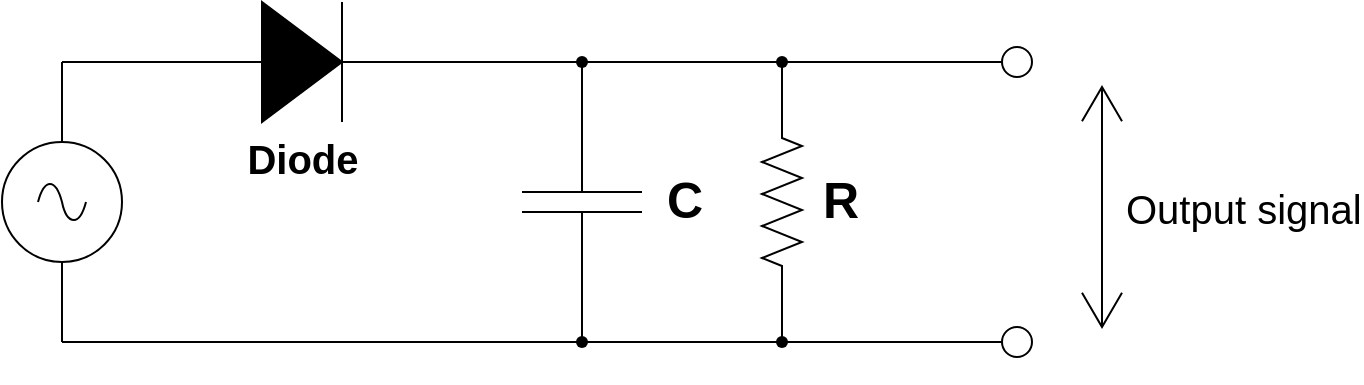 <mxfile version="16.5.3" type="github">
  <diagram name="Page-1" id="7e0a89b8-554c-2b80-1dc8-d5c74ca68de4">
    <mxGraphModel dx="982" dy="548" grid="1" gridSize="10" guides="1" tooltips="1" connect="1" arrows="1" fold="1" page="1" pageScale="1" pageWidth="1100" pageHeight="850" background="none" math="0" shadow="0">
      <root>
        <mxCell id="0" />
        <mxCell id="1" parent="0" />
        <mxCell id="w6JTAtwwS18DehPaM6cM-1" value="&lt;b style=&quot;font-size: 25px;&quot;&gt;R&lt;/b&gt;" style="pointerEvents=1;verticalLabelPosition=bottom;shadow=0;dashed=0;align=center;html=1;verticalAlign=top;shape=mxgraph.electrical.resistors.resistor_2;rotation=90;horizontal=0;fontSize=25;spacing=4;spacingTop=25;spacingLeft=18;" vertex="1" parent="1">
          <mxGeometry x="470" y="400" width="100" height="20" as="geometry" />
        </mxCell>
        <mxCell id="w6JTAtwwS18DehPaM6cM-2" value="&lt;div style=&quot;font-size: 25px;&quot;&gt;&lt;b style=&quot;font-size: 25px;&quot;&gt;C&lt;/b&gt;&lt;/div&gt;" style="pointerEvents=1;verticalLabelPosition=bottom;shadow=0;dashed=0;align=center;html=1;verticalAlign=top;shape=mxgraph.electrical.capacitors.capacitor_1;rotation=90;horizontal=0;fontSize=25;spacing=4;spacingLeft=-18;spacingBottom=0;spacingTop=25;" vertex="1" parent="1">
          <mxGeometry x="370" y="380" width="100" height="60" as="geometry" />
        </mxCell>
        <mxCell id="w6JTAtwwS18DehPaM6cM-3" value="&lt;font style=&quot;font-size: 20px&quot;&gt;&lt;b&gt;Diode&lt;/b&gt;&lt;/font&gt;" style="pointerEvents=1;fillColor=strokeColor;verticalLabelPosition=bottom;shadow=0;dashed=0;align=center;html=1;verticalAlign=top;shape=mxgraph.electrical.diodes.diode;" vertex="1" parent="1">
          <mxGeometry x="230" y="310" width="100" height="60" as="geometry" />
        </mxCell>
        <mxCell id="w6JTAtwwS18DehPaM6cM-4" value="" style="pointerEvents=1;verticalLabelPosition=bottom;shadow=0;dashed=0;align=center;html=1;verticalAlign=top;shape=mxgraph.electrical.signal_sources.source;aspect=fixed;points=[[0.5,0,0],[1,0.5,0],[0.5,1,0],[0,0.5,0]];elSignalType=ac;" vertex="1" parent="1">
          <mxGeometry x="130" y="380" width="60" height="60" as="geometry" />
        </mxCell>
        <mxCell id="w6JTAtwwS18DehPaM6cM-5" value="" style="endArrow=none;html=1;rounded=0;exitX=0.5;exitY=0;exitDx=0;exitDy=0;exitPerimeter=0;" edge="1" parent="1" source="w6JTAtwwS18DehPaM6cM-4">
          <mxGeometry width="50" height="50" relative="1" as="geometry">
            <mxPoint x="520" y="610" as="sourcePoint" />
            <mxPoint x="160" y="340" as="targetPoint" />
          </mxGeometry>
        </mxCell>
        <mxCell id="w6JTAtwwS18DehPaM6cM-6" value="" style="endArrow=none;html=1;rounded=0;" edge="1" parent="1">
          <mxGeometry width="50" height="50" relative="1" as="geometry">
            <mxPoint x="280" y="340" as="sourcePoint" />
            <mxPoint x="160" y="340" as="targetPoint" />
          </mxGeometry>
        </mxCell>
        <mxCell id="w6JTAtwwS18DehPaM6cM-7" value="" style="endArrow=none;html=1;rounded=0;entryX=1;entryY=0.5;entryDx=0;entryDy=0;entryPerimeter=0;exitX=0;exitY=0.5;exitDx=0;exitDy=0;" edge="1" parent="1" source="w6JTAtwwS18DehPaM6cM-24" target="w6JTAtwwS18DehPaM6cM-3">
          <mxGeometry width="50" height="50" relative="1" as="geometry">
            <mxPoint x="620" y="340" as="sourcePoint" />
            <mxPoint x="350" y="330" as="targetPoint" />
          </mxGeometry>
        </mxCell>
        <mxCell id="w6JTAtwwS18DehPaM6cM-8" value="" style="endArrow=none;html=1;rounded=0;entryX=0.5;entryY=1;entryDx=0;entryDy=0;entryPerimeter=0;" edge="1" parent="1" target="w6JTAtwwS18DehPaM6cM-4">
          <mxGeometry width="50" height="50" relative="1" as="geometry">
            <mxPoint x="160" y="480" as="sourcePoint" />
            <mxPoint x="159.8" y="460" as="targetPoint" />
          </mxGeometry>
        </mxCell>
        <mxCell id="w6JTAtwwS18DehPaM6cM-9" value="" style="endArrow=none;html=1;rounded=0;startArrow=none;" edge="1" parent="1" source="w6JTAtwwS18DehPaM6cM-17">
          <mxGeometry width="50" height="50" relative="1" as="geometry">
            <mxPoint x="680" y="480" as="sourcePoint" />
            <mxPoint x="160" y="480" as="targetPoint" />
          </mxGeometry>
        </mxCell>
        <mxCell id="w6JTAtwwS18DehPaM6cM-10" value="" style="endArrow=none;html=1;rounded=0;exitX=1;exitY=0.5;exitDx=0;exitDy=0;exitPerimeter=0;" edge="1" parent="1" source="w6JTAtwwS18DehPaM6cM-2">
          <mxGeometry width="50" height="50" relative="1" as="geometry">
            <mxPoint x="330" y="390" as="sourcePoint" />
            <mxPoint x="420" y="480" as="targetPoint" />
          </mxGeometry>
        </mxCell>
        <mxCell id="w6JTAtwwS18DehPaM6cM-11" value="" style="endArrow=none;html=1;rounded=0;startArrow=none;" edge="1" parent="1" source="w6JTAtwwS18DehPaM6cM-15">
          <mxGeometry width="50" height="50" relative="1" as="geometry">
            <mxPoint x="420" y="340" as="sourcePoint" />
            <mxPoint x="420" y="360" as="targetPoint" />
          </mxGeometry>
        </mxCell>
        <mxCell id="w6JTAtwwS18DehPaM6cM-12" value="" style="endArrow=none;html=1;rounded=0;entryX=0;entryY=0.5;entryDx=0;entryDy=0;entryPerimeter=0;startArrow=none;" edge="1" parent="1" source="w6JTAtwwS18DehPaM6cM-16" target="w6JTAtwwS18DehPaM6cM-1">
          <mxGeometry width="50" height="50" relative="1" as="geometry">
            <mxPoint x="520" y="340" as="sourcePoint" />
            <mxPoint x="565" y="370" as="targetPoint" />
          </mxGeometry>
        </mxCell>
        <mxCell id="w6JTAtwwS18DehPaM6cM-13" value="" style="endArrow=none;html=1;rounded=0;" edge="1" parent="1">
          <mxGeometry width="50" height="50" relative="1" as="geometry">
            <mxPoint x="520" y="460" as="sourcePoint" />
            <mxPoint x="520" y="480" as="targetPoint" />
          </mxGeometry>
        </mxCell>
        <mxCell id="w6JTAtwwS18DehPaM6cM-14" value="" style="shape=waypoint;sketch=0;fillStyle=solid;size=6;pointerEvents=1;points=[];fillColor=none;resizable=0;rotatable=0;perimeter=centerPerimeter;snapToPoint=1;" vertex="1" parent="1">
          <mxGeometry x="400" y="460" width="40" height="40" as="geometry" />
        </mxCell>
        <mxCell id="w6JTAtwwS18DehPaM6cM-17" value="" style="shape=waypoint;sketch=0;fillStyle=solid;size=6;pointerEvents=1;points=[];fillColor=none;resizable=0;rotatable=0;perimeter=centerPerimeter;snapToPoint=1;" vertex="1" parent="1">
          <mxGeometry x="500" y="460" width="40" height="40" as="geometry" />
        </mxCell>
        <mxCell id="w6JTAtwwS18DehPaM6cM-18" value="" style="endArrow=none;html=1;rounded=0;" edge="1" parent="1" target="w6JTAtwwS18DehPaM6cM-17">
          <mxGeometry width="50" height="50" relative="1" as="geometry">
            <mxPoint x="630" y="480" as="sourcePoint" />
            <mxPoint x="110" y="480" as="targetPoint" />
          </mxGeometry>
        </mxCell>
        <mxCell id="w6JTAtwwS18DehPaM6cM-16" value="" style="shape=waypoint;sketch=0;fillStyle=solid;size=6;pointerEvents=1;points=[];fillColor=none;resizable=0;rotatable=0;perimeter=centerPerimeter;snapToPoint=1;" vertex="1" parent="1">
          <mxGeometry x="500" y="320" width="40" height="40" as="geometry" />
        </mxCell>
        <mxCell id="w6JTAtwwS18DehPaM6cM-19" value="" style="endArrow=none;html=1;rounded=0;entryDx=0;entryDy=0;entryPerimeter=0;" edge="1" parent="1" target="w6JTAtwwS18DehPaM6cM-16">
          <mxGeometry width="50" height="50" relative="1" as="geometry">
            <mxPoint x="520" y="340" as="sourcePoint" />
            <mxPoint x="520" y="360" as="targetPoint" />
          </mxGeometry>
        </mxCell>
        <mxCell id="w6JTAtwwS18DehPaM6cM-15" value="" style="shape=waypoint;sketch=0;fillStyle=solid;size=6;pointerEvents=1;points=[];fillColor=none;resizable=0;rotatable=0;perimeter=centerPerimeter;snapToPoint=1;" vertex="1" parent="1">
          <mxGeometry x="400" y="320" width="40" height="40" as="geometry" />
        </mxCell>
        <mxCell id="w6JTAtwwS18DehPaM6cM-20" value="" style="endArrow=none;html=1;rounded=0;" edge="1" parent="1" target="w6JTAtwwS18DehPaM6cM-15">
          <mxGeometry width="50" height="50" relative="1" as="geometry">
            <mxPoint x="420" y="340" as="sourcePoint" />
            <mxPoint x="420" y="360" as="targetPoint" />
          </mxGeometry>
        </mxCell>
        <mxCell id="w6JTAtwwS18DehPaM6cM-21" value="&lt;font style=&quot;font-size: 20px&quot;&gt;Output signal&lt;/font&gt;" style="labelPosition=right;align=left;shape=mxgraph.electrical.signal_sources.voltage;shadow=0;dashed=0;strokeWidth=1;fontSize=10;html=1;" vertex="1" parent="1">
          <mxGeometry x="670" y="352.5" width="20" height="120" as="geometry" />
        </mxCell>
        <mxCell id="w6JTAtwwS18DehPaM6cM-23" value="" style="verticalLabelPosition=bottom;shadow=0;dashed=0;align=center;html=1;verticalAlign=top;strokeWidth=1;shape=ellipse;perimeter=ellipsePerimeter;" vertex="1" parent="1">
          <mxGeometry x="630" y="472.5" width="15" height="15" as="geometry" />
        </mxCell>
        <mxCell id="w6JTAtwwS18DehPaM6cM-24" value="" style="verticalLabelPosition=bottom;shadow=0;dashed=0;align=center;html=1;verticalAlign=top;strokeWidth=1;shape=ellipse;perimeter=ellipsePerimeter;" vertex="1" parent="1">
          <mxGeometry x="630" y="332.5" width="15" height="15" as="geometry" />
        </mxCell>
      </root>
    </mxGraphModel>
  </diagram>
</mxfile>
